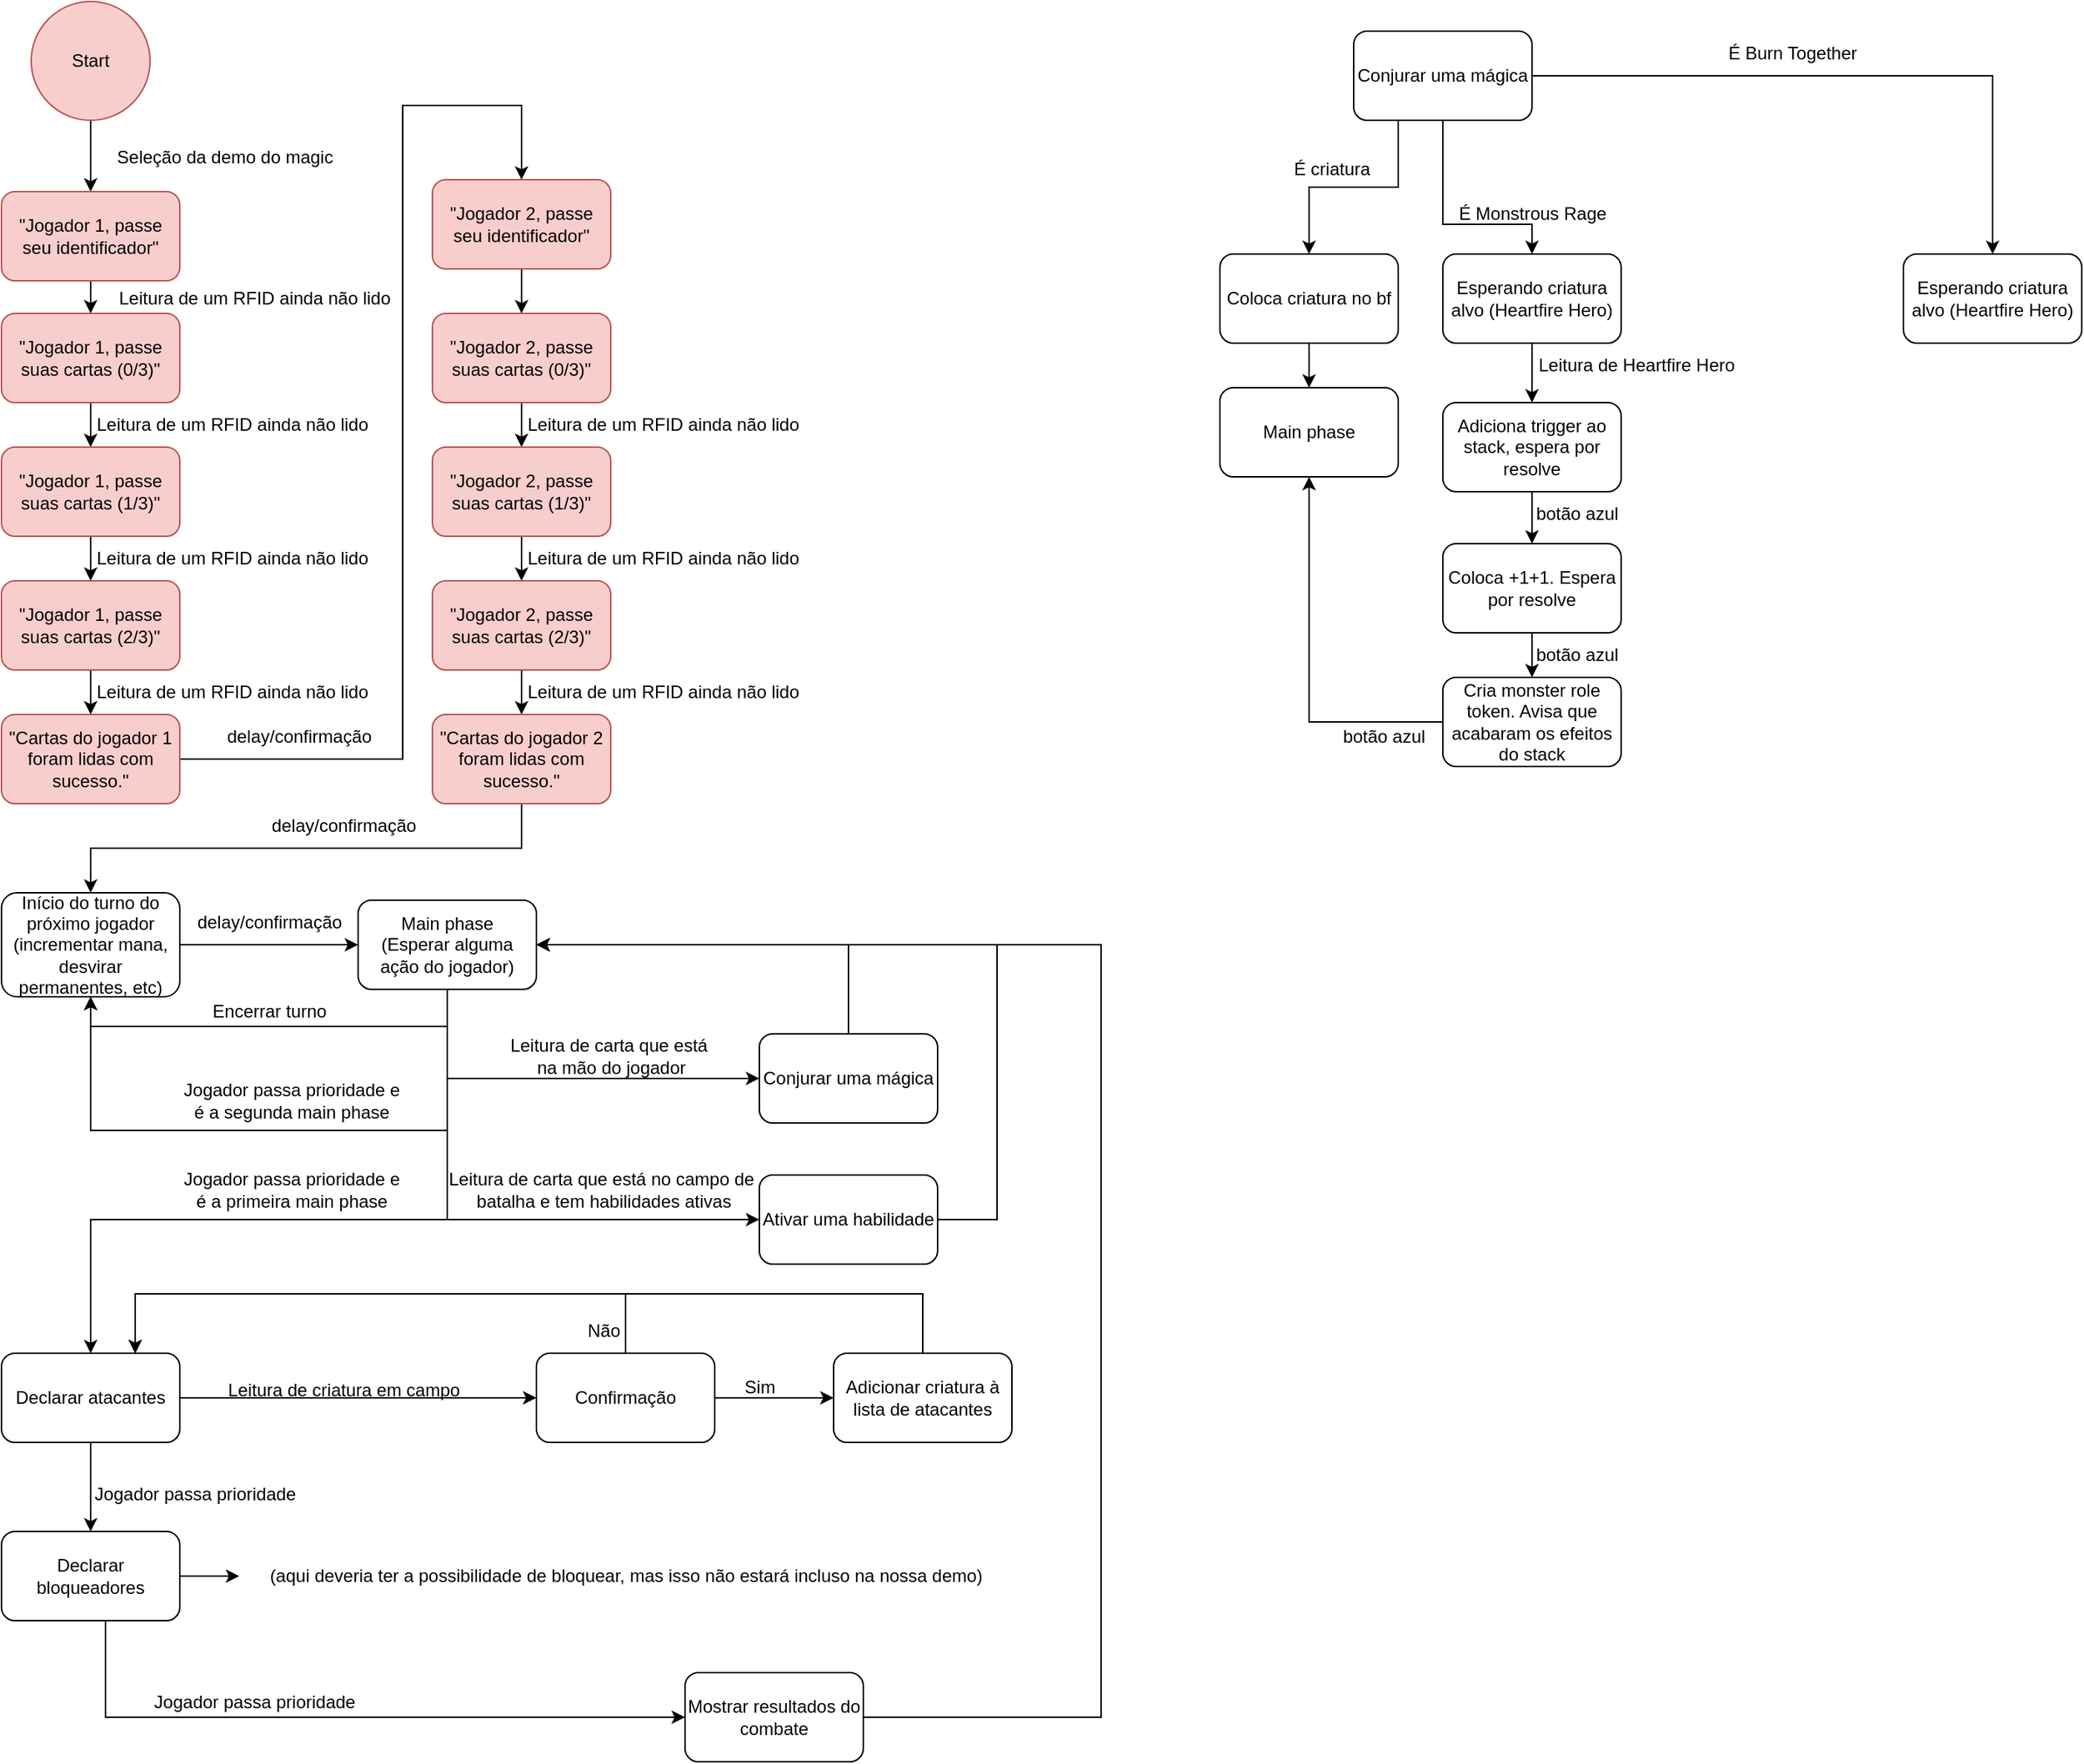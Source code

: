 <mxfile version="27.1.5">
  <diagram id="C5RBs43oDa-KdzZeNtuy" name="Page-1">
    <mxGraphModel dx="983" dy="547" grid="1" gridSize="10" guides="1" tooltips="1" connect="1" arrows="1" fold="1" page="1" pageScale="1" pageWidth="827" pageHeight="1169" math="0" shadow="0">
      <root>
        <mxCell id="WIyWlLk6GJQsqaUBKTNV-0" />
        <mxCell id="WIyWlLk6GJQsqaUBKTNV-1" parent="WIyWlLk6GJQsqaUBKTNV-0" />
        <mxCell id="AvsIWTUZXzp0jRkqoMEe-27" style="edgeStyle=orthogonalEdgeStyle;rounded=0;orthogonalLoop=1;jettySize=auto;html=1;entryX=0.5;entryY=0;entryDx=0;entryDy=0;" edge="1" parent="WIyWlLk6GJQsqaUBKTNV-1" source="U-rhy0H6Ldnbkr2NM6ow-0" target="AvsIWTUZXzp0jRkqoMEe-26">
          <mxGeometry relative="1" as="geometry" />
        </mxCell>
        <mxCell id="U-rhy0H6Ldnbkr2NM6ow-0" value="Start" style="ellipse;whiteSpace=wrap;html=1;aspect=fixed;fillColor=#f8cecc;strokeColor=#b85450;" parent="WIyWlLk6GJQsqaUBKTNV-1" vertex="1">
          <mxGeometry x="40" y="10" width="80" height="80" as="geometry" />
        </mxCell>
        <mxCell id="U-rhy0H6Ldnbkr2NM6ow-7" style="edgeStyle=orthogonalEdgeStyle;rounded=0;orthogonalLoop=1;jettySize=auto;html=1;entryX=0.5;entryY=0;entryDx=0;entryDy=0;" parent="WIyWlLk6GJQsqaUBKTNV-1" source="U-rhy0H6Ldnbkr2NM6ow-1" target="U-rhy0H6Ldnbkr2NM6ow-5" edge="1">
          <mxGeometry relative="1" as="geometry" />
        </mxCell>
        <mxCell id="U-rhy0H6Ldnbkr2NM6ow-1" value="&quot;Jogador 1, passe suas cartas (0/3)&quot;" style="rounded=1;whiteSpace=wrap;html=1;fillColor=#f8cecc;strokeColor=#b85450;" parent="WIyWlLk6GJQsqaUBKTNV-1" vertex="1">
          <mxGeometry x="20" y="220" width="120" height="60" as="geometry" />
        </mxCell>
        <mxCell id="U-rhy0H6Ldnbkr2NM6ow-3" value="Seleção da demo do magic" style="text;html=1;align=center;verticalAlign=middle;resizable=0;points=[];autosize=1;strokeColor=none;fillColor=none;" parent="WIyWlLk6GJQsqaUBKTNV-1" vertex="1">
          <mxGeometry x="85" y="100" width="170" height="30" as="geometry" />
        </mxCell>
        <mxCell id="U-rhy0H6Ldnbkr2NM6ow-8" style="edgeStyle=orthogonalEdgeStyle;rounded=0;orthogonalLoop=1;jettySize=auto;html=1;entryX=0.5;entryY=0;entryDx=0;entryDy=0;" parent="WIyWlLk6GJQsqaUBKTNV-1" source="U-rhy0H6Ldnbkr2NM6ow-5" target="U-rhy0H6Ldnbkr2NM6ow-6" edge="1">
          <mxGeometry relative="1" as="geometry" />
        </mxCell>
        <mxCell id="U-rhy0H6Ldnbkr2NM6ow-5" value="&quot;Jogador 1, passe suas cartas (1/3)&quot;" style="rounded=1;whiteSpace=wrap;html=1;fillColor=#f8cecc;strokeColor=#b85450;" parent="WIyWlLk6GJQsqaUBKTNV-1" vertex="1">
          <mxGeometry x="20" y="310" width="120" height="60" as="geometry" />
        </mxCell>
        <mxCell id="U-rhy0H6Ldnbkr2NM6ow-13" style="edgeStyle=orthogonalEdgeStyle;rounded=0;orthogonalLoop=1;jettySize=auto;html=1;entryX=0.5;entryY=0;entryDx=0;entryDy=0;" parent="WIyWlLk6GJQsqaUBKTNV-1" source="U-rhy0H6Ldnbkr2NM6ow-6" target="U-rhy0H6Ldnbkr2NM6ow-12" edge="1">
          <mxGeometry relative="1" as="geometry" />
        </mxCell>
        <mxCell id="U-rhy0H6Ldnbkr2NM6ow-6" value="&quot;Jogador 1, passe suas cartas (2/3)&quot;" style="rounded=1;whiteSpace=wrap;html=1;fillColor=#f8cecc;strokeColor=#b85450;" parent="WIyWlLk6GJQsqaUBKTNV-1" vertex="1">
          <mxGeometry x="20" y="400" width="120" height="60" as="geometry" />
        </mxCell>
        <mxCell id="U-rhy0H6Ldnbkr2NM6ow-9" value="Leitura de um RFID ainda não lido" style="text;html=1;align=center;verticalAlign=middle;resizable=0;points=[];autosize=1;strokeColor=none;fillColor=none;" parent="WIyWlLk6GJQsqaUBKTNV-1" vertex="1">
          <mxGeometry x="70" y="280" width="210" height="30" as="geometry" />
        </mxCell>
        <mxCell id="U-rhy0H6Ldnbkr2NM6ow-11" value="Leitura de um RFID ainda não lido" style="text;html=1;align=center;verticalAlign=middle;resizable=0;points=[];autosize=1;strokeColor=none;fillColor=none;" parent="WIyWlLk6GJQsqaUBKTNV-1" vertex="1">
          <mxGeometry x="70" y="370" width="210" height="30" as="geometry" />
        </mxCell>
        <mxCell id="U-rhy0H6Ldnbkr2NM6ow-25" style="edgeStyle=orthogonalEdgeStyle;rounded=0;orthogonalLoop=1;jettySize=auto;html=1;" parent="WIyWlLk6GJQsqaUBKTNV-1" source="U-rhy0H6Ldnbkr2NM6ow-12" edge="1">
          <mxGeometry relative="1" as="geometry">
            <Array as="points">
              <mxPoint x="290" y="520" />
              <mxPoint x="290" y="80" />
              <mxPoint x="370" y="80" />
            </Array>
            <mxPoint x="370" y="130" as="targetPoint" />
          </mxGeometry>
        </mxCell>
        <mxCell id="U-rhy0H6Ldnbkr2NM6ow-12" value="&quot;Cartas do jogador 1 foram lidas com sucesso.&quot;" style="rounded=1;whiteSpace=wrap;html=1;fillColor=#f8cecc;strokeColor=#b85450;" parent="WIyWlLk6GJQsqaUBKTNV-1" vertex="1">
          <mxGeometry x="20" y="490" width="120" height="60" as="geometry" />
        </mxCell>
        <mxCell id="U-rhy0H6Ldnbkr2NM6ow-14" value="Leitura de um RFID ainda não lido" style="text;html=1;align=center;verticalAlign=middle;resizable=0;points=[];autosize=1;strokeColor=none;fillColor=none;" parent="WIyWlLk6GJQsqaUBKTNV-1" vertex="1">
          <mxGeometry x="70" y="460" width="210" height="30" as="geometry" />
        </mxCell>
        <mxCell id="U-rhy0H6Ldnbkr2NM6ow-15" style="edgeStyle=orthogonalEdgeStyle;rounded=0;orthogonalLoop=1;jettySize=auto;html=1;entryX=0.5;entryY=0;entryDx=0;entryDy=0;" parent="WIyWlLk6GJQsqaUBKTNV-1" source="U-rhy0H6Ldnbkr2NM6ow-16" target="U-rhy0H6Ldnbkr2NM6ow-18" edge="1">
          <mxGeometry relative="1" as="geometry" />
        </mxCell>
        <mxCell id="U-rhy0H6Ldnbkr2NM6ow-16" value="&quot;Jogador 2, passe suas cartas (0/3)&quot;" style="rounded=1;whiteSpace=wrap;html=1;fillColor=#f8cecc;strokeColor=#b85450;" parent="WIyWlLk6GJQsqaUBKTNV-1" vertex="1">
          <mxGeometry x="310" y="220" width="120" height="60" as="geometry" />
        </mxCell>
        <mxCell id="U-rhy0H6Ldnbkr2NM6ow-17" style="edgeStyle=orthogonalEdgeStyle;rounded=0;orthogonalLoop=1;jettySize=auto;html=1;entryX=0.5;entryY=0;entryDx=0;entryDy=0;" parent="WIyWlLk6GJQsqaUBKTNV-1" source="U-rhy0H6Ldnbkr2NM6ow-18" target="U-rhy0H6Ldnbkr2NM6ow-20" edge="1">
          <mxGeometry relative="1" as="geometry" />
        </mxCell>
        <mxCell id="U-rhy0H6Ldnbkr2NM6ow-18" value="&quot;Jogador 2, passe suas cartas (1/3)&quot;" style="rounded=1;whiteSpace=wrap;html=1;fillColor=#f8cecc;strokeColor=#b85450;" parent="WIyWlLk6GJQsqaUBKTNV-1" vertex="1">
          <mxGeometry x="310" y="310" width="120" height="60" as="geometry" />
        </mxCell>
        <mxCell id="U-rhy0H6Ldnbkr2NM6ow-19" style="edgeStyle=orthogonalEdgeStyle;rounded=0;orthogonalLoop=1;jettySize=auto;html=1;entryX=0.5;entryY=0;entryDx=0;entryDy=0;" parent="WIyWlLk6GJQsqaUBKTNV-1" source="U-rhy0H6Ldnbkr2NM6ow-20" target="U-rhy0H6Ldnbkr2NM6ow-23" edge="1">
          <mxGeometry relative="1" as="geometry" />
        </mxCell>
        <mxCell id="U-rhy0H6Ldnbkr2NM6ow-20" value="&quot;Jogador 2, passe suas cartas (2/3)&quot;" style="rounded=1;whiteSpace=wrap;html=1;fillColor=#f8cecc;strokeColor=#b85450;" parent="WIyWlLk6GJQsqaUBKTNV-1" vertex="1">
          <mxGeometry x="310" y="400" width="120" height="60" as="geometry" />
        </mxCell>
        <mxCell id="U-rhy0H6Ldnbkr2NM6ow-21" value="Leitura de um RFID ainda não lido" style="text;html=1;align=center;verticalAlign=middle;resizable=0;points=[];autosize=1;strokeColor=none;fillColor=none;" parent="WIyWlLk6GJQsqaUBKTNV-1" vertex="1">
          <mxGeometry x="360" y="280" width="210" height="30" as="geometry" />
        </mxCell>
        <mxCell id="U-rhy0H6Ldnbkr2NM6ow-22" value="Leitura de um RFID ainda não lido" style="text;html=1;align=center;verticalAlign=middle;resizable=0;points=[];autosize=1;strokeColor=none;fillColor=none;" parent="WIyWlLk6GJQsqaUBKTNV-1" vertex="1">
          <mxGeometry x="360" y="370" width="210" height="30" as="geometry" />
        </mxCell>
        <mxCell id="U-rhy0H6Ldnbkr2NM6ow-28" style="edgeStyle=orthogonalEdgeStyle;rounded=0;orthogonalLoop=1;jettySize=auto;html=1;entryX=0.5;entryY=0;entryDx=0;entryDy=0;" parent="WIyWlLk6GJQsqaUBKTNV-1" source="U-rhy0H6Ldnbkr2NM6ow-23" target="U-rhy0H6Ldnbkr2NM6ow-27" edge="1">
          <mxGeometry relative="1" as="geometry">
            <Array as="points">
              <mxPoint x="370" y="580" />
              <mxPoint x="80" y="580" />
            </Array>
          </mxGeometry>
        </mxCell>
        <mxCell id="U-rhy0H6Ldnbkr2NM6ow-23" value="&quot;Cartas do jogador 2 foram lidas com sucesso.&quot;" style="rounded=1;whiteSpace=wrap;html=1;fillColor=#f8cecc;strokeColor=#b85450;" parent="WIyWlLk6GJQsqaUBKTNV-1" vertex="1">
          <mxGeometry x="310" y="490" width="120" height="60" as="geometry" />
        </mxCell>
        <mxCell id="U-rhy0H6Ldnbkr2NM6ow-24" value="Leitura de um RFID ainda não lido" style="text;html=1;align=center;verticalAlign=middle;resizable=0;points=[];autosize=1;strokeColor=none;fillColor=none;" parent="WIyWlLk6GJQsqaUBKTNV-1" vertex="1">
          <mxGeometry x="360" y="460" width="210" height="30" as="geometry" />
        </mxCell>
        <mxCell id="U-rhy0H6Ldnbkr2NM6ow-26" value="delay/confirmação" style="text;html=1;align=center;verticalAlign=middle;resizable=0;points=[];autosize=1;strokeColor=none;fillColor=none;" parent="WIyWlLk6GJQsqaUBKTNV-1" vertex="1">
          <mxGeometry x="160" y="490" width="120" height="30" as="geometry" />
        </mxCell>
        <mxCell id="U-rhy0H6Ldnbkr2NM6ow-31" style="edgeStyle=orthogonalEdgeStyle;rounded=0;orthogonalLoop=1;jettySize=auto;html=1;entryX=0;entryY=0.5;entryDx=0;entryDy=0;" parent="WIyWlLk6GJQsqaUBKTNV-1" source="U-rhy0H6Ldnbkr2NM6ow-27" target="U-rhy0H6Ldnbkr2NM6ow-30" edge="1">
          <mxGeometry relative="1" as="geometry" />
        </mxCell>
        <mxCell id="U-rhy0H6Ldnbkr2NM6ow-27" value="Início do turno do próximo jogador&lt;div&gt;(incrementar mana, desvirar permanentes, etc)&lt;/div&gt;" style="rounded=1;whiteSpace=wrap;html=1;" parent="WIyWlLk6GJQsqaUBKTNV-1" vertex="1">
          <mxGeometry x="20" y="610" width="120" height="70" as="geometry" />
        </mxCell>
        <mxCell id="U-rhy0H6Ldnbkr2NM6ow-29" value="delay/confirmação" style="text;html=1;align=center;verticalAlign=middle;resizable=0;points=[];autosize=1;strokeColor=none;fillColor=none;" parent="WIyWlLk6GJQsqaUBKTNV-1" vertex="1">
          <mxGeometry x="190" y="550" width="120" height="30" as="geometry" />
        </mxCell>
        <mxCell id="U-rhy0H6Ldnbkr2NM6ow-34" style="edgeStyle=orthogonalEdgeStyle;rounded=0;orthogonalLoop=1;jettySize=auto;html=1;entryX=0.5;entryY=1;entryDx=0;entryDy=0;" parent="WIyWlLk6GJQsqaUBKTNV-1" source="U-rhy0H6Ldnbkr2NM6ow-30" target="U-rhy0H6Ldnbkr2NM6ow-27" edge="1">
          <mxGeometry relative="1" as="geometry">
            <Array as="points">
              <mxPoint x="320" y="700" />
              <mxPoint x="80" y="700" />
            </Array>
          </mxGeometry>
        </mxCell>
        <mxCell id="U-rhy0H6Ldnbkr2NM6ow-42" style="edgeStyle=orthogonalEdgeStyle;rounded=0;orthogonalLoop=1;jettySize=auto;html=1;entryX=0;entryY=0.5;entryDx=0;entryDy=0;" parent="WIyWlLk6GJQsqaUBKTNV-1" source="U-rhy0H6Ldnbkr2NM6ow-30" target="U-rhy0H6Ldnbkr2NM6ow-37" edge="1">
          <mxGeometry relative="1" as="geometry">
            <Array as="points">
              <mxPoint x="320" y="735" />
            </Array>
          </mxGeometry>
        </mxCell>
        <mxCell id="U-rhy0H6Ldnbkr2NM6ow-43" style="edgeStyle=orthogonalEdgeStyle;rounded=0;orthogonalLoop=1;jettySize=auto;html=1;entryX=0;entryY=0.5;entryDx=0;entryDy=0;" parent="WIyWlLk6GJQsqaUBKTNV-1" source="U-rhy0H6Ldnbkr2NM6ow-30" target="U-rhy0H6Ldnbkr2NM6ow-39" edge="1">
          <mxGeometry relative="1" as="geometry">
            <Array as="points">
              <mxPoint x="320" y="830" />
            </Array>
          </mxGeometry>
        </mxCell>
        <mxCell id="U-rhy0H6Ldnbkr2NM6ow-49" style="edgeStyle=orthogonalEdgeStyle;rounded=0;orthogonalLoop=1;jettySize=auto;html=1;entryX=0.5;entryY=0;entryDx=0;entryDy=0;" parent="WIyWlLk6GJQsqaUBKTNV-1" source="U-rhy0H6Ldnbkr2NM6ow-30" target="U-rhy0H6Ldnbkr2NM6ow-51" edge="1">
          <mxGeometry relative="1" as="geometry">
            <mxPoint x="140" y="830" as="targetPoint" />
            <Array as="points">
              <mxPoint x="320" y="830" />
              <mxPoint x="80" y="830" />
            </Array>
          </mxGeometry>
        </mxCell>
        <mxCell id="U-rhy0H6Ldnbkr2NM6ow-56" style="edgeStyle=orthogonalEdgeStyle;rounded=0;orthogonalLoop=1;jettySize=auto;html=1;entryX=0.5;entryY=1;entryDx=0;entryDy=0;" parent="WIyWlLk6GJQsqaUBKTNV-1" source="U-rhy0H6Ldnbkr2NM6ow-30" target="U-rhy0H6Ldnbkr2NM6ow-27" edge="1">
          <mxGeometry relative="1" as="geometry">
            <Array as="points">
              <mxPoint x="320" y="770" />
              <mxPoint x="80" y="770" />
            </Array>
          </mxGeometry>
        </mxCell>
        <mxCell id="U-rhy0H6Ldnbkr2NM6ow-30" value="Main phase&lt;br&gt;(Esperar alguma ação do jogador)" style="rounded=1;whiteSpace=wrap;html=1;" parent="WIyWlLk6GJQsqaUBKTNV-1" vertex="1">
          <mxGeometry x="260" y="615" width="120" height="60" as="geometry" />
        </mxCell>
        <mxCell id="U-rhy0H6Ldnbkr2NM6ow-32" value="delay/confirmação" style="text;html=1;align=center;verticalAlign=middle;resizable=0;points=[];autosize=1;strokeColor=none;fillColor=none;" parent="WIyWlLk6GJQsqaUBKTNV-1" vertex="1">
          <mxGeometry x="140" y="615" width="120" height="30" as="geometry" />
        </mxCell>
        <mxCell id="U-rhy0H6Ldnbkr2NM6ow-35" value="Encerrar turno" style="text;html=1;align=center;verticalAlign=middle;resizable=0;points=[];autosize=1;strokeColor=none;fillColor=none;" parent="WIyWlLk6GJQsqaUBKTNV-1" vertex="1">
          <mxGeometry x="150" y="675" width="100" height="30" as="geometry" />
        </mxCell>
        <mxCell id="U-rhy0H6Ldnbkr2NM6ow-46" style="edgeStyle=orthogonalEdgeStyle;rounded=0;orthogonalLoop=1;jettySize=auto;html=1;entryX=1;entryY=0.5;entryDx=0;entryDy=0;" parent="WIyWlLk6GJQsqaUBKTNV-1" source="U-rhy0H6Ldnbkr2NM6ow-37" target="U-rhy0H6Ldnbkr2NM6ow-30" edge="1">
          <mxGeometry relative="1" as="geometry">
            <Array as="points">
              <mxPoint x="590" y="645" />
            </Array>
          </mxGeometry>
        </mxCell>
        <mxCell id="U-rhy0H6Ldnbkr2NM6ow-37" value="Conjurar uma mágica" style="rounded=1;whiteSpace=wrap;html=1;" parent="WIyWlLk6GJQsqaUBKTNV-1" vertex="1">
          <mxGeometry x="530" y="705" width="120" height="60" as="geometry" />
        </mxCell>
        <mxCell id="U-rhy0H6Ldnbkr2NM6ow-47" style="edgeStyle=orthogonalEdgeStyle;rounded=0;orthogonalLoop=1;jettySize=auto;html=1;entryX=1;entryY=0.5;entryDx=0;entryDy=0;" parent="WIyWlLk6GJQsqaUBKTNV-1" source="U-rhy0H6Ldnbkr2NM6ow-39" target="U-rhy0H6Ldnbkr2NM6ow-30" edge="1">
          <mxGeometry relative="1" as="geometry">
            <Array as="points">
              <mxPoint x="690" y="830" />
              <mxPoint x="690" y="645" />
            </Array>
          </mxGeometry>
        </mxCell>
        <mxCell id="U-rhy0H6Ldnbkr2NM6ow-39" value="Ativar uma habilidade" style="rounded=1;whiteSpace=wrap;html=1;" parent="WIyWlLk6GJQsqaUBKTNV-1" vertex="1">
          <mxGeometry x="530" y="800" width="120" height="60" as="geometry" />
        </mxCell>
        <mxCell id="U-rhy0H6Ldnbkr2NM6ow-44" value="Leitura de carta que está&amp;nbsp;&lt;div&gt;na mão do jogador&lt;/div&gt;" style="text;html=1;align=center;verticalAlign=middle;resizable=0;points=[];autosize=1;strokeColor=none;fillColor=none;" parent="WIyWlLk6GJQsqaUBKTNV-1" vertex="1">
          <mxGeometry x="350" y="700" width="160" height="40" as="geometry" />
        </mxCell>
        <mxCell id="U-rhy0H6Ldnbkr2NM6ow-45" value="Leitura de carta que está&amp;nbsp;&lt;span style=&quot;background-color: transparent; color: light-dark(rgb(0, 0, 0), rgb(255, 255, 255));&quot;&gt;no campo de&amp;nbsp;&lt;/span&gt;&lt;div&gt;&lt;span style=&quot;background-color: transparent; color: light-dark(rgb(0, 0, 0), rgb(255, 255, 255));&quot;&gt;batalha e tem habilidades ativas&lt;/span&gt;&lt;/div&gt;" style="text;html=1;align=center;verticalAlign=middle;resizable=0;points=[];autosize=1;strokeColor=none;fillColor=none;" parent="WIyWlLk6GJQsqaUBKTNV-1" vertex="1">
          <mxGeometry x="310" y="790" width="230" height="40" as="geometry" />
        </mxCell>
        <mxCell id="U-rhy0H6Ldnbkr2NM6ow-50" value="Jogador passa prioridade e&lt;div&gt;é a primeira main phase&lt;/div&gt;" style="text;html=1;align=center;verticalAlign=middle;resizable=0;points=[];autosize=1;strokeColor=none;fillColor=none;" parent="WIyWlLk6GJQsqaUBKTNV-1" vertex="1">
          <mxGeometry x="130" y="790" width="170" height="40" as="geometry" />
        </mxCell>
        <mxCell id="U-rhy0H6Ldnbkr2NM6ow-54" style="edgeStyle=orthogonalEdgeStyle;rounded=0;orthogonalLoop=1;jettySize=auto;html=1;entryX=0.5;entryY=0;entryDx=0;entryDy=0;" parent="WIyWlLk6GJQsqaUBKTNV-1" source="U-rhy0H6Ldnbkr2NM6ow-51" target="U-rhy0H6Ldnbkr2NM6ow-52" edge="1">
          <mxGeometry relative="1" as="geometry" />
        </mxCell>
        <mxCell id="U-rhy0H6Ldnbkr2NM6ow-61" style="edgeStyle=orthogonalEdgeStyle;rounded=0;orthogonalLoop=1;jettySize=auto;html=1;entryX=0;entryY=0.5;entryDx=0;entryDy=0;" parent="WIyWlLk6GJQsqaUBKTNV-1" source="U-rhy0H6Ldnbkr2NM6ow-51" target="U-rhy0H6Ldnbkr2NM6ow-60" edge="1">
          <mxGeometry relative="1" as="geometry" />
        </mxCell>
        <mxCell id="U-rhy0H6Ldnbkr2NM6ow-51" value="Declarar atacantes" style="rounded=1;whiteSpace=wrap;html=1;" parent="WIyWlLk6GJQsqaUBKTNV-1" vertex="1">
          <mxGeometry x="20" y="920" width="120" height="60" as="geometry" />
        </mxCell>
        <mxCell id="U-rhy0H6Ldnbkr2NM6ow-71" style="edgeStyle=orthogonalEdgeStyle;rounded=0;orthogonalLoop=1;jettySize=auto;html=1;" parent="WIyWlLk6GJQsqaUBKTNV-1" source="U-rhy0H6Ldnbkr2NM6ow-52" edge="1">
          <mxGeometry relative="1" as="geometry">
            <mxPoint x="180" y="1070" as="targetPoint" />
          </mxGeometry>
        </mxCell>
        <mxCell id="U-rhy0H6Ldnbkr2NM6ow-79" style="edgeStyle=orthogonalEdgeStyle;rounded=0;orthogonalLoop=1;jettySize=auto;html=1;entryX=0;entryY=0.5;entryDx=0;entryDy=0;" parent="WIyWlLk6GJQsqaUBKTNV-1" source="U-rhy0H6Ldnbkr2NM6ow-52" target="U-rhy0H6Ldnbkr2NM6ow-78" edge="1">
          <mxGeometry relative="1" as="geometry">
            <Array as="points">
              <mxPoint x="90" y="1165" />
            </Array>
          </mxGeometry>
        </mxCell>
        <mxCell id="U-rhy0H6Ldnbkr2NM6ow-52" value="Declarar bloqueadores" style="rounded=1;whiteSpace=wrap;html=1;" parent="WIyWlLk6GJQsqaUBKTNV-1" vertex="1">
          <mxGeometry x="20" y="1040" width="120" height="60" as="geometry" />
        </mxCell>
        <mxCell id="U-rhy0H6Ldnbkr2NM6ow-57" value="Jogador passa prioridade e&lt;div&gt;é a segunda main phase&lt;/div&gt;" style="text;html=1;align=center;verticalAlign=middle;resizable=0;points=[];autosize=1;strokeColor=none;fillColor=none;" parent="WIyWlLk6GJQsqaUBKTNV-1" vertex="1">
          <mxGeometry x="130" y="730" width="170" height="40" as="geometry" />
        </mxCell>
        <mxCell id="U-rhy0H6Ldnbkr2NM6ow-59" value="Jogador passa prioridade" style="text;html=1;align=center;verticalAlign=middle;resizable=0;points=[];autosize=1;strokeColor=none;fillColor=none;" parent="WIyWlLk6GJQsqaUBKTNV-1" vertex="1">
          <mxGeometry x="70" y="1000" width="160" height="30" as="geometry" />
        </mxCell>
        <mxCell id="U-rhy0H6Ldnbkr2NM6ow-62" style="edgeStyle=orthogonalEdgeStyle;rounded=0;orthogonalLoop=1;jettySize=auto;html=1;entryX=0.75;entryY=0;entryDx=0;entryDy=0;" parent="WIyWlLk6GJQsqaUBKTNV-1" source="U-rhy0H6Ldnbkr2NM6ow-60" target="U-rhy0H6Ldnbkr2NM6ow-51" edge="1">
          <mxGeometry relative="1" as="geometry">
            <Array as="points">
              <mxPoint x="440" y="880" />
              <mxPoint x="110" y="880" />
            </Array>
          </mxGeometry>
        </mxCell>
        <mxCell id="U-rhy0H6Ldnbkr2NM6ow-66" value="" style="edgeStyle=orthogonalEdgeStyle;rounded=0;orthogonalLoop=1;jettySize=auto;html=1;" parent="WIyWlLk6GJQsqaUBKTNV-1" source="U-rhy0H6Ldnbkr2NM6ow-60" target="U-rhy0H6Ldnbkr2NM6ow-65" edge="1">
          <mxGeometry relative="1" as="geometry" />
        </mxCell>
        <mxCell id="U-rhy0H6Ldnbkr2NM6ow-60" value="Confirmação" style="rounded=1;whiteSpace=wrap;html=1;" parent="WIyWlLk6GJQsqaUBKTNV-1" vertex="1">
          <mxGeometry x="380" y="920" width="120" height="60" as="geometry" />
        </mxCell>
        <mxCell id="U-rhy0H6Ldnbkr2NM6ow-63" value="Leitura de criatura em campo" style="text;html=1;align=center;verticalAlign=middle;resizable=0;points=[];autosize=1;strokeColor=none;fillColor=none;" parent="WIyWlLk6GJQsqaUBKTNV-1" vertex="1">
          <mxGeometry x="160" y="930" width="180" height="30" as="geometry" />
        </mxCell>
        <mxCell id="U-rhy0H6Ldnbkr2NM6ow-64" value="Não" style="text;html=1;align=center;verticalAlign=middle;resizable=0;points=[];autosize=1;strokeColor=none;fillColor=none;" parent="WIyWlLk6GJQsqaUBKTNV-1" vertex="1">
          <mxGeometry x="400" y="890" width="50" height="30" as="geometry" />
        </mxCell>
        <mxCell id="U-rhy0H6Ldnbkr2NM6ow-68" style="edgeStyle=orthogonalEdgeStyle;rounded=0;orthogonalLoop=1;jettySize=auto;html=1;entryX=0.75;entryY=0;entryDx=0;entryDy=0;" parent="WIyWlLk6GJQsqaUBKTNV-1" source="U-rhy0H6Ldnbkr2NM6ow-65" target="U-rhy0H6Ldnbkr2NM6ow-51" edge="1">
          <mxGeometry relative="1" as="geometry">
            <Array as="points">
              <mxPoint x="640" y="880" />
              <mxPoint x="110" y="880" />
            </Array>
          </mxGeometry>
        </mxCell>
        <mxCell id="U-rhy0H6Ldnbkr2NM6ow-65" value="Adicionar criatura à lista de atacantes" style="whiteSpace=wrap;html=1;rounded=1;" parent="WIyWlLk6GJQsqaUBKTNV-1" vertex="1">
          <mxGeometry x="580" y="920" width="120" height="60" as="geometry" />
        </mxCell>
        <mxCell id="U-rhy0H6Ldnbkr2NM6ow-67" value="Sim" style="text;html=1;align=center;verticalAlign=middle;resizable=0;points=[];autosize=1;strokeColor=none;fillColor=none;" parent="WIyWlLk6GJQsqaUBKTNV-1" vertex="1">
          <mxGeometry x="510" y="928" width="40" height="30" as="geometry" />
        </mxCell>
        <mxCell id="U-rhy0H6Ldnbkr2NM6ow-69" value="Jogador passa prioridade" style="text;html=1;align=center;verticalAlign=middle;resizable=0;points=[];autosize=1;strokeColor=none;fillColor=none;" parent="WIyWlLk6GJQsqaUBKTNV-1" vertex="1">
          <mxGeometry x="110" y="1140" width="160" height="30" as="geometry" />
        </mxCell>
        <mxCell id="U-rhy0H6Ldnbkr2NM6ow-70" value="(aqui deveria ter a possibilidade de bloquear, mas isso não estará incluso na nossa demo)" style="text;html=1;align=center;verticalAlign=middle;resizable=0;points=[];autosize=1;strokeColor=none;fillColor=none;" parent="WIyWlLk6GJQsqaUBKTNV-1" vertex="1">
          <mxGeometry x="190" y="1055" width="500" height="30" as="geometry" />
        </mxCell>
        <mxCell id="U-rhy0H6Ldnbkr2NM6ow-81" style="edgeStyle=orthogonalEdgeStyle;rounded=0;orthogonalLoop=1;jettySize=auto;html=1;entryX=1;entryY=0.5;entryDx=0;entryDy=0;" parent="WIyWlLk6GJQsqaUBKTNV-1" source="U-rhy0H6Ldnbkr2NM6ow-78" target="U-rhy0H6Ldnbkr2NM6ow-30" edge="1">
          <mxGeometry relative="1" as="geometry">
            <Array as="points">
              <mxPoint x="760" y="1165" />
              <mxPoint x="760" y="645" />
            </Array>
          </mxGeometry>
        </mxCell>
        <mxCell id="U-rhy0H6Ldnbkr2NM6ow-78" value="Mostrar resultados do combate" style="rounded=1;whiteSpace=wrap;html=1;" parent="WIyWlLk6GJQsqaUBKTNV-1" vertex="1">
          <mxGeometry x="480" y="1135" width="120" height="60" as="geometry" />
        </mxCell>
        <mxCell id="AvsIWTUZXzp0jRkqoMEe-2" style="edgeStyle=orthogonalEdgeStyle;rounded=0;orthogonalLoop=1;jettySize=auto;html=1;entryX=0.5;entryY=0;entryDx=0;entryDy=0;exitX=0.25;exitY=1;exitDx=0;exitDy=0;" edge="1" parent="WIyWlLk6GJQsqaUBKTNV-1" source="AvsIWTUZXzp0jRkqoMEe-0" target="AvsIWTUZXzp0jRkqoMEe-1">
          <mxGeometry relative="1" as="geometry" />
        </mxCell>
        <mxCell id="AvsIWTUZXzp0jRkqoMEe-5" style="edgeStyle=orthogonalEdgeStyle;rounded=0;orthogonalLoop=1;jettySize=auto;html=1;entryX=0.5;entryY=0;entryDx=0;entryDy=0;" edge="1" parent="WIyWlLk6GJQsqaUBKTNV-1" source="AvsIWTUZXzp0jRkqoMEe-0" target="AvsIWTUZXzp0jRkqoMEe-4">
          <mxGeometry relative="1" as="geometry">
            <Array as="points">
              <mxPoint x="990" y="160" />
              <mxPoint x="1050" y="160" />
            </Array>
          </mxGeometry>
        </mxCell>
        <mxCell id="AvsIWTUZXzp0jRkqoMEe-23" value="" style="edgeStyle=orthogonalEdgeStyle;rounded=0;orthogonalLoop=1;jettySize=auto;html=1;" edge="1" parent="WIyWlLk6GJQsqaUBKTNV-1" source="AvsIWTUZXzp0jRkqoMEe-0" target="AvsIWTUZXzp0jRkqoMEe-22">
          <mxGeometry relative="1" as="geometry" />
        </mxCell>
        <mxCell id="AvsIWTUZXzp0jRkqoMEe-0" value="Conjurar uma mágica" style="rounded=1;whiteSpace=wrap;html=1;" vertex="1" parent="WIyWlLk6GJQsqaUBKTNV-1">
          <mxGeometry x="930" y="30" width="120" height="60" as="geometry" />
        </mxCell>
        <mxCell id="AvsIWTUZXzp0jRkqoMEe-12" value="" style="edgeStyle=orthogonalEdgeStyle;rounded=0;orthogonalLoop=1;jettySize=auto;html=1;" edge="1" parent="WIyWlLk6GJQsqaUBKTNV-1" source="AvsIWTUZXzp0jRkqoMEe-1" target="AvsIWTUZXzp0jRkqoMEe-11">
          <mxGeometry relative="1" as="geometry" />
        </mxCell>
        <mxCell id="AvsIWTUZXzp0jRkqoMEe-1" value="Coloca criatura no bf" style="rounded=1;whiteSpace=wrap;html=1;" vertex="1" parent="WIyWlLk6GJQsqaUBKTNV-1">
          <mxGeometry x="840" y="180" width="120" height="60" as="geometry" />
        </mxCell>
        <mxCell id="AvsIWTUZXzp0jRkqoMEe-3" value="É criatura" style="text;html=1;align=center;verticalAlign=middle;resizable=0;points=[];autosize=1;strokeColor=none;fillColor=none;" vertex="1" parent="WIyWlLk6GJQsqaUBKTNV-1">
          <mxGeometry x="880" y="108" width="70" height="30" as="geometry" />
        </mxCell>
        <mxCell id="AvsIWTUZXzp0jRkqoMEe-9" style="edgeStyle=orthogonalEdgeStyle;rounded=0;orthogonalLoop=1;jettySize=auto;html=1;entryX=0.5;entryY=0;entryDx=0;entryDy=0;" edge="1" parent="WIyWlLk6GJQsqaUBKTNV-1" source="AvsIWTUZXzp0jRkqoMEe-4" target="AvsIWTUZXzp0jRkqoMEe-8">
          <mxGeometry relative="1" as="geometry" />
        </mxCell>
        <mxCell id="AvsIWTUZXzp0jRkqoMEe-4" value="Esperando criatura alvo (Heartfire Hero)" style="rounded=1;whiteSpace=wrap;html=1;" vertex="1" parent="WIyWlLk6GJQsqaUBKTNV-1">
          <mxGeometry x="990" y="180" width="120" height="60" as="geometry" />
        </mxCell>
        <mxCell id="AvsIWTUZXzp0jRkqoMEe-6" value="É Monstrous Rage" style="text;html=1;align=center;verticalAlign=middle;resizable=0;points=[];autosize=1;strokeColor=none;fillColor=none;" vertex="1" parent="WIyWlLk6GJQsqaUBKTNV-1">
          <mxGeometry x="990" y="138" width="120" height="30" as="geometry" />
        </mxCell>
        <mxCell id="AvsIWTUZXzp0jRkqoMEe-14" value="" style="edgeStyle=orthogonalEdgeStyle;rounded=0;orthogonalLoop=1;jettySize=auto;html=1;" edge="1" parent="WIyWlLk6GJQsqaUBKTNV-1" source="AvsIWTUZXzp0jRkqoMEe-8" target="AvsIWTUZXzp0jRkqoMEe-13">
          <mxGeometry relative="1" as="geometry" />
        </mxCell>
        <mxCell id="AvsIWTUZXzp0jRkqoMEe-8" value="Adiciona trigger ao stack, espera por resolve" style="rounded=1;whiteSpace=wrap;html=1;" vertex="1" parent="WIyWlLk6GJQsqaUBKTNV-1">
          <mxGeometry x="990" y="280" width="120" height="60" as="geometry" />
        </mxCell>
        <mxCell id="AvsIWTUZXzp0jRkqoMEe-10" value="Leitura de Heartfire Hero" style="text;html=1;align=center;verticalAlign=middle;resizable=0;points=[];autosize=1;strokeColor=none;fillColor=none;" vertex="1" parent="WIyWlLk6GJQsqaUBKTNV-1">
          <mxGeometry x="1040" y="240" width="160" height="30" as="geometry" />
        </mxCell>
        <mxCell id="AvsIWTUZXzp0jRkqoMEe-11" value="Main phase" style="whiteSpace=wrap;html=1;rounded=1;" vertex="1" parent="WIyWlLk6GJQsqaUBKTNV-1">
          <mxGeometry x="840" y="270" width="120" height="60" as="geometry" />
        </mxCell>
        <mxCell id="AvsIWTUZXzp0jRkqoMEe-17" style="edgeStyle=orthogonalEdgeStyle;rounded=0;orthogonalLoop=1;jettySize=auto;html=1;entryX=0.5;entryY=0;entryDx=0;entryDy=0;" edge="1" parent="WIyWlLk6GJQsqaUBKTNV-1" source="AvsIWTUZXzp0jRkqoMEe-13" target="AvsIWTUZXzp0jRkqoMEe-16">
          <mxGeometry relative="1" as="geometry" />
        </mxCell>
        <mxCell id="AvsIWTUZXzp0jRkqoMEe-13" value="Coloca +1+1. Espera por resolve" style="whiteSpace=wrap;html=1;rounded=1;" vertex="1" parent="WIyWlLk6GJQsqaUBKTNV-1">
          <mxGeometry x="990" y="375" width="120" height="60" as="geometry" />
        </mxCell>
        <mxCell id="AvsIWTUZXzp0jRkqoMEe-15" value="botão azul" style="text;html=1;align=center;verticalAlign=middle;resizable=0;points=[];autosize=1;strokeColor=none;fillColor=none;" vertex="1" parent="WIyWlLk6GJQsqaUBKTNV-1">
          <mxGeometry x="1040" y="340" width="80" height="30" as="geometry" />
        </mxCell>
        <mxCell id="AvsIWTUZXzp0jRkqoMEe-19" style="edgeStyle=orthogonalEdgeStyle;rounded=0;orthogonalLoop=1;jettySize=auto;html=1;entryX=0.5;entryY=1;entryDx=0;entryDy=0;" edge="1" parent="WIyWlLk6GJQsqaUBKTNV-1" source="AvsIWTUZXzp0jRkqoMEe-16" target="AvsIWTUZXzp0jRkqoMEe-11">
          <mxGeometry relative="1" as="geometry" />
        </mxCell>
        <mxCell id="AvsIWTUZXzp0jRkqoMEe-16" value="Cria monster role token. Avisa que acabaram os efeitos do stack" style="whiteSpace=wrap;html=1;rounded=1;" vertex="1" parent="WIyWlLk6GJQsqaUBKTNV-1">
          <mxGeometry x="990" y="465" width="120" height="60" as="geometry" />
        </mxCell>
        <mxCell id="AvsIWTUZXzp0jRkqoMEe-18" value="botão azul" style="text;html=1;align=center;verticalAlign=middle;resizable=0;points=[];autosize=1;strokeColor=none;fillColor=none;" vertex="1" parent="WIyWlLk6GJQsqaUBKTNV-1">
          <mxGeometry x="1040" y="435" width="80" height="30" as="geometry" />
        </mxCell>
        <mxCell id="AvsIWTUZXzp0jRkqoMEe-20" value="botão azul" style="text;html=1;align=center;verticalAlign=middle;resizable=0;points=[];autosize=1;strokeColor=none;fillColor=none;" vertex="1" parent="WIyWlLk6GJQsqaUBKTNV-1">
          <mxGeometry x="910" y="490" width="80" height="30" as="geometry" />
        </mxCell>
        <mxCell id="AvsIWTUZXzp0jRkqoMEe-22" value="Esperando criatura alvo (Heartfire Hero)" style="whiteSpace=wrap;html=1;rounded=1;" vertex="1" parent="WIyWlLk6GJQsqaUBKTNV-1">
          <mxGeometry x="1300" y="180" width="120" height="60" as="geometry" />
        </mxCell>
        <mxCell id="AvsIWTUZXzp0jRkqoMEe-24" value="É Burn Together" style="text;html=1;align=center;verticalAlign=middle;resizable=0;points=[];autosize=1;strokeColor=none;fillColor=none;" vertex="1" parent="WIyWlLk6GJQsqaUBKTNV-1">
          <mxGeometry x="1170" y="30" width="110" height="30" as="geometry" />
        </mxCell>
        <mxCell id="AvsIWTUZXzp0jRkqoMEe-28" style="edgeStyle=orthogonalEdgeStyle;rounded=0;orthogonalLoop=1;jettySize=auto;html=1;entryX=0.5;entryY=0;entryDx=0;entryDy=0;" edge="1" parent="WIyWlLk6GJQsqaUBKTNV-1" source="AvsIWTUZXzp0jRkqoMEe-26" target="U-rhy0H6Ldnbkr2NM6ow-1">
          <mxGeometry relative="1" as="geometry" />
        </mxCell>
        <mxCell id="AvsIWTUZXzp0jRkqoMEe-26" value="&quot;Jogador 1, passe seu identificador&quot;" style="rounded=1;whiteSpace=wrap;html=1;fillColor=#f8cecc;strokeColor=#b85450;" vertex="1" parent="WIyWlLk6GJQsqaUBKTNV-1">
          <mxGeometry x="20" y="138" width="120" height="60" as="geometry" />
        </mxCell>
        <mxCell id="AvsIWTUZXzp0jRkqoMEe-29" value="Leitura de um RFID ainda não lido" style="text;html=1;align=center;verticalAlign=middle;resizable=0;points=[];autosize=1;strokeColor=none;fillColor=none;" vertex="1" parent="WIyWlLk6GJQsqaUBKTNV-1">
          <mxGeometry x="85" y="195" width="210" height="30" as="geometry" />
        </mxCell>
        <mxCell id="AvsIWTUZXzp0jRkqoMEe-32" style="edgeStyle=orthogonalEdgeStyle;rounded=0;orthogonalLoop=1;jettySize=auto;html=1;entryX=0.5;entryY=0;entryDx=0;entryDy=0;" edge="1" parent="WIyWlLk6GJQsqaUBKTNV-1" source="AvsIWTUZXzp0jRkqoMEe-30" target="U-rhy0H6Ldnbkr2NM6ow-16">
          <mxGeometry relative="1" as="geometry" />
        </mxCell>
        <mxCell id="AvsIWTUZXzp0jRkqoMEe-30" value="&quot;Jogador 2, passe seu identificador&quot;" style="rounded=1;whiteSpace=wrap;html=1;fillColor=#f8cecc;strokeColor=#b85450;" vertex="1" parent="WIyWlLk6GJQsqaUBKTNV-1">
          <mxGeometry x="310" y="130" width="120" height="60" as="geometry" />
        </mxCell>
      </root>
    </mxGraphModel>
  </diagram>
</mxfile>
